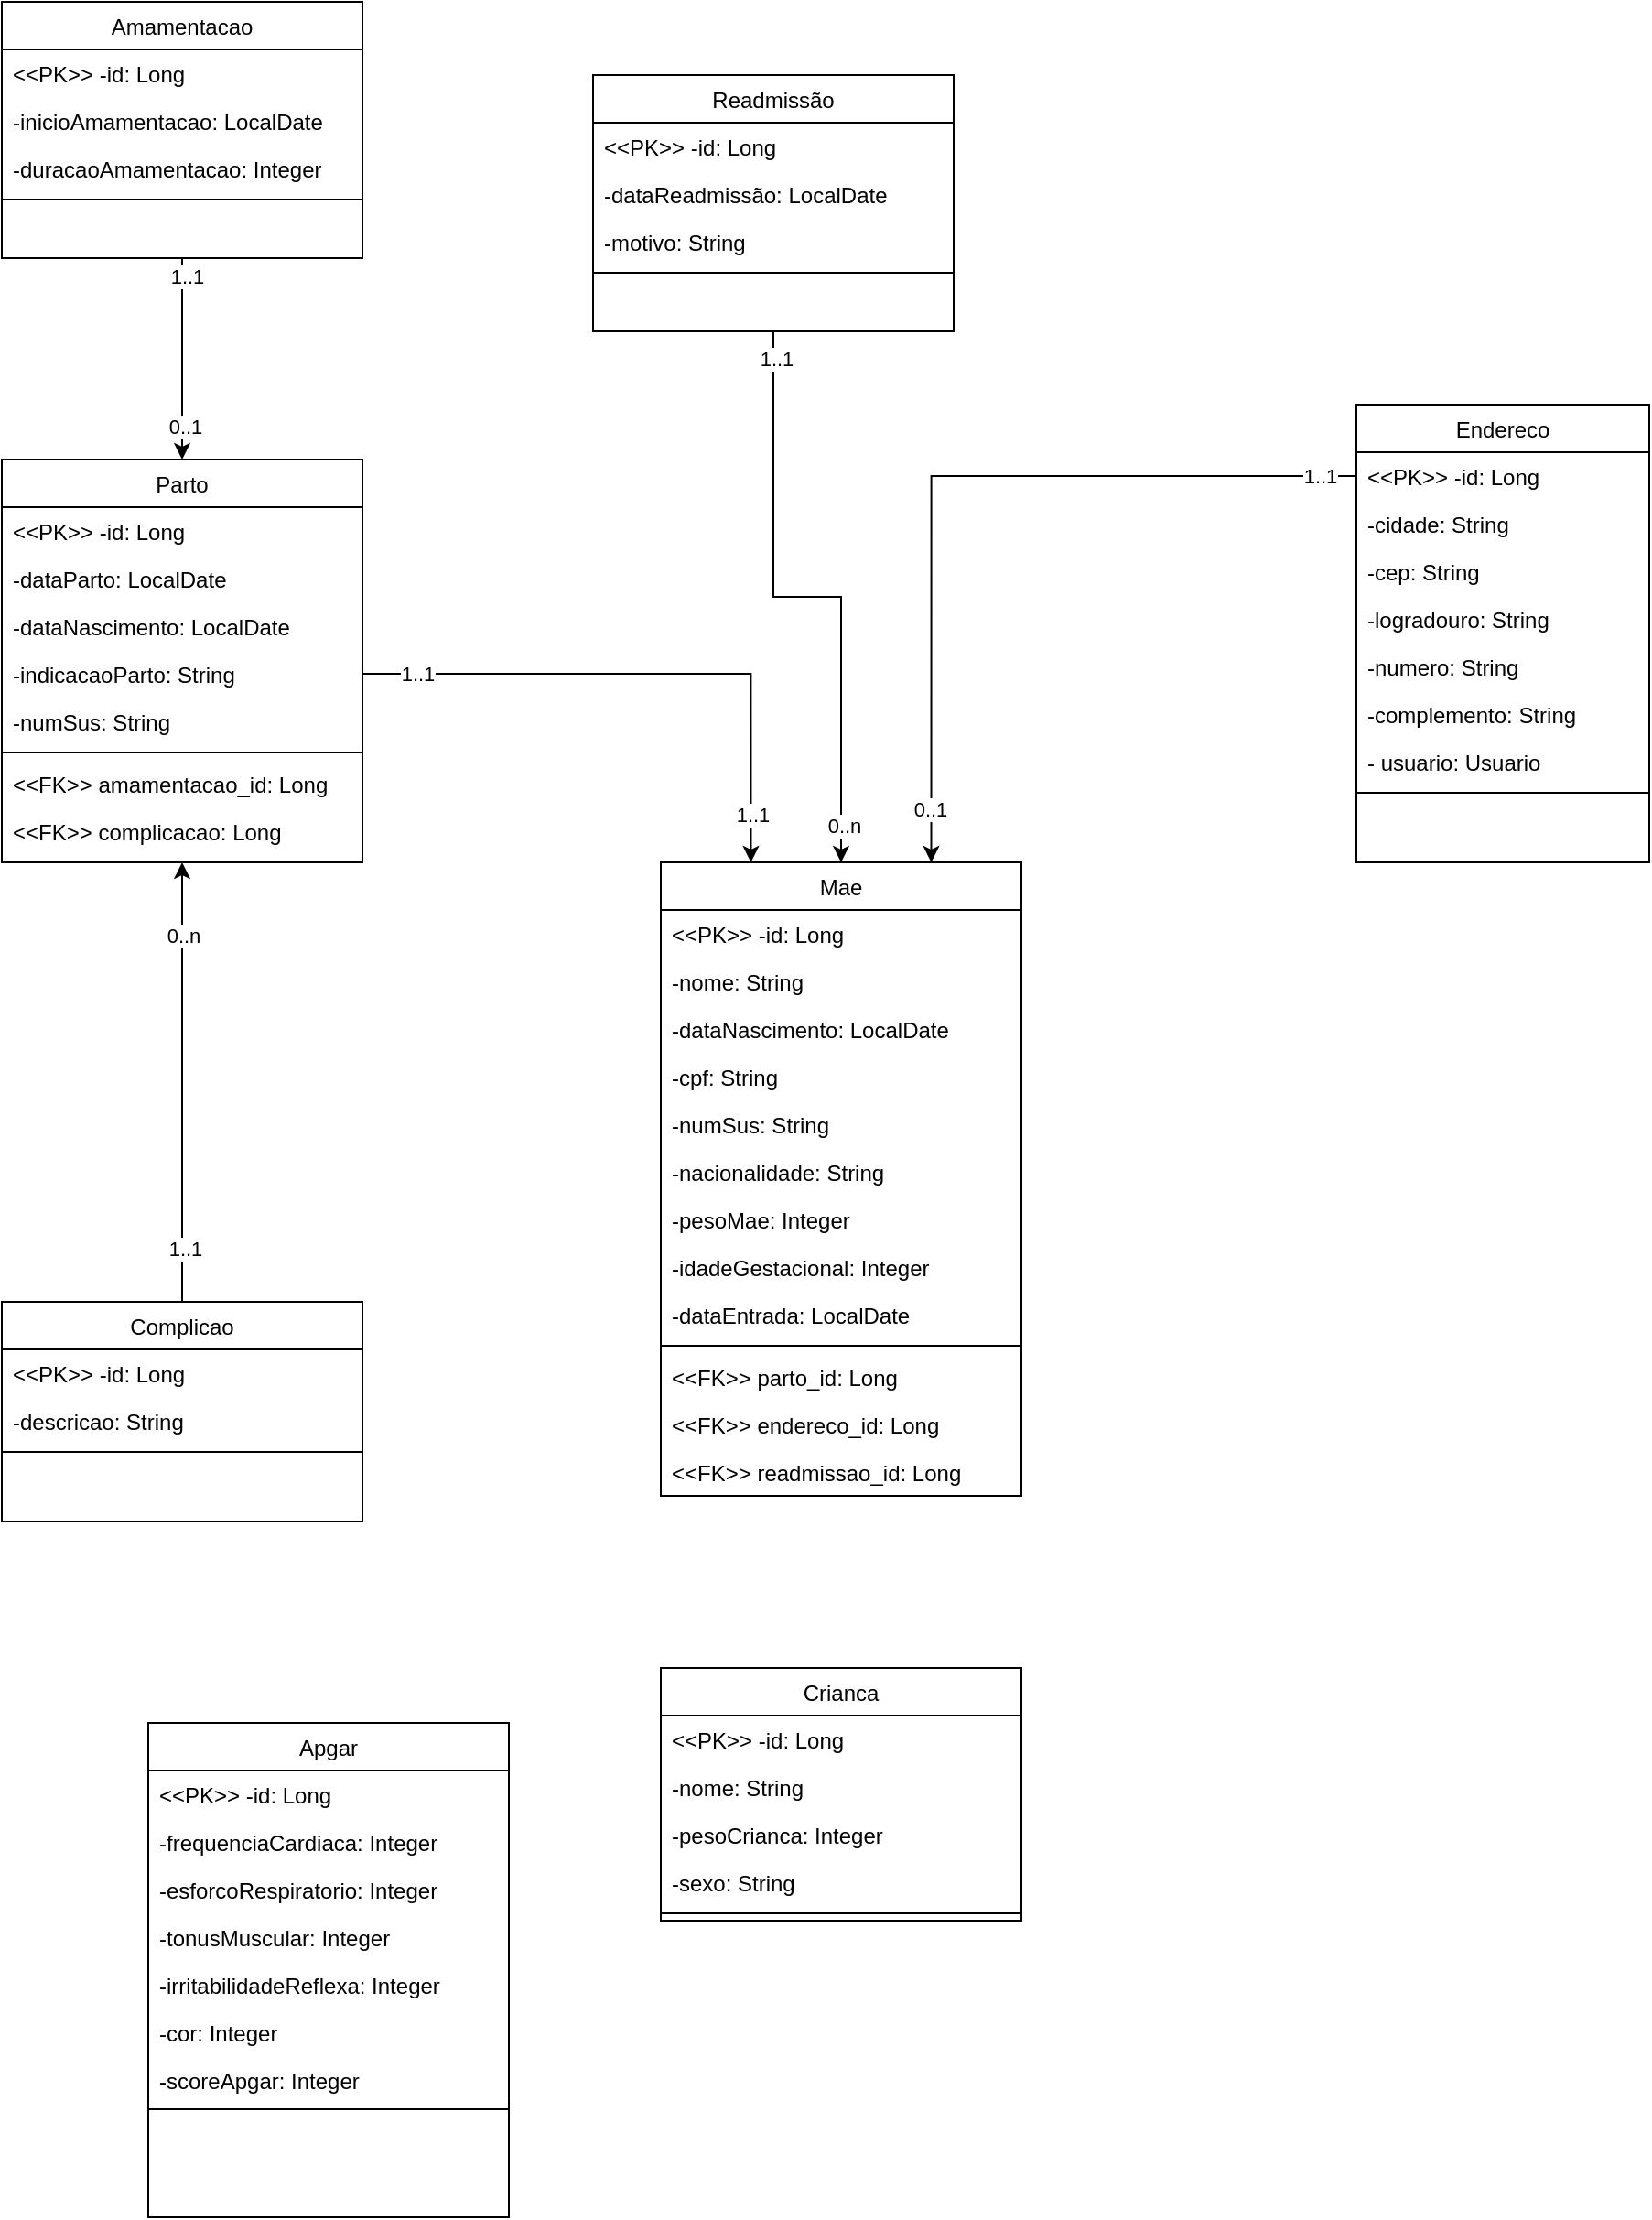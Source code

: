 <mxfile version="24.6.4" type="device">
  <diagram id="C5RBs43oDa-KdzZeNtuy" name="Page-1">
    <mxGraphModel dx="1035" dy="626" grid="1" gridSize="10" guides="1" tooltips="1" connect="1" arrows="1" fold="1" page="1" pageScale="1" pageWidth="827" pageHeight="1169" math="0" shadow="0">
      <root>
        <mxCell id="WIyWlLk6GJQsqaUBKTNV-0" />
        <mxCell id="WIyWlLk6GJQsqaUBKTNV-1" parent="WIyWlLk6GJQsqaUBKTNV-0" />
        <mxCell id="QNVyYZ68Ig6UdcTOOayE-23" value="Mae" style="swimlane;fontStyle=0;align=center;verticalAlign=top;childLayout=stackLayout;horizontal=1;startSize=26;horizontalStack=0;resizeParent=1;resizeLast=0;collapsible=1;marginBottom=0;rounded=0;shadow=0;strokeWidth=1;" parent="WIyWlLk6GJQsqaUBKTNV-1" vertex="1">
          <mxGeometry x="400" y="640" width="197" height="346" as="geometry">
            <mxRectangle x="550" y="140" width="160" height="26" as="alternateBounds" />
          </mxGeometry>
        </mxCell>
        <mxCell id="QNVyYZ68Ig6UdcTOOayE-24" value="&lt;&lt;PK&gt;&gt; -id: Long   " style="text;align=left;verticalAlign=top;spacingLeft=4;spacingRight=4;overflow=hidden;rotatable=0;points=[[0,0.5],[1,0.5]];portConstraint=eastwest;" parent="QNVyYZ68Ig6UdcTOOayE-23" vertex="1">
          <mxGeometry y="26" width="197" height="26" as="geometry" />
        </mxCell>
        <mxCell id="QNVyYZ68Ig6UdcTOOayE-25" value="-nome: String" style="text;align=left;verticalAlign=top;spacingLeft=4;spacingRight=4;overflow=hidden;rotatable=0;points=[[0,0.5],[1,0.5]];portConstraint=eastwest;rounded=0;shadow=0;html=0;" parent="QNVyYZ68Ig6UdcTOOayE-23" vertex="1">
          <mxGeometry y="52" width="197" height="26" as="geometry" />
        </mxCell>
        <mxCell id="QNVyYZ68Ig6UdcTOOayE-26" value="-dataNascimento: LocalDate" style="text;align=left;verticalAlign=top;spacingLeft=4;spacingRight=4;overflow=hidden;rotatable=0;points=[[0,0.5],[1,0.5]];portConstraint=eastwest;rounded=0;shadow=0;html=0;" parent="QNVyYZ68Ig6UdcTOOayE-23" vertex="1">
          <mxGeometry y="78" width="197" height="26" as="geometry" />
        </mxCell>
        <mxCell id="QNVyYZ68Ig6UdcTOOayE-167" value="-cpf: String" style="text;align=left;verticalAlign=top;spacingLeft=4;spacingRight=4;overflow=hidden;rotatable=0;points=[[0,0.5],[1,0.5]];portConstraint=eastwest;rounded=0;shadow=0;html=0;" parent="QNVyYZ68Ig6UdcTOOayE-23" vertex="1">
          <mxGeometry y="104" width="197" height="26" as="geometry" />
        </mxCell>
        <mxCell id="QNVyYZ68Ig6UdcTOOayE-168" value="-numSus: String" style="text;align=left;verticalAlign=top;spacingLeft=4;spacingRight=4;overflow=hidden;rotatable=0;points=[[0,0.5],[1,0.5]];portConstraint=eastwest;rounded=0;shadow=0;html=0;" parent="QNVyYZ68Ig6UdcTOOayE-23" vertex="1">
          <mxGeometry y="130" width="197" height="26" as="geometry" />
        </mxCell>
        <mxCell id="QNVyYZ68Ig6UdcTOOayE-221" value="-nacionalidade: String" style="text;align=left;verticalAlign=top;spacingLeft=4;spacingRight=4;overflow=hidden;rotatable=0;points=[[0,0.5],[1,0.5]];portConstraint=eastwest;rounded=0;shadow=0;html=0;" parent="QNVyYZ68Ig6UdcTOOayE-23" vertex="1">
          <mxGeometry y="156" width="197" height="26" as="geometry" />
        </mxCell>
        <mxCell id="QNVyYZ68Ig6UdcTOOayE-228" value="-pesoMae: Integer" style="text;align=left;verticalAlign=top;spacingLeft=4;spacingRight=4;overflow=hidden;rotatable=0;points=[[0,0.5],[1,0.5]];portConstraint=eastwest;rounded=0;shadow=0;html=0;" parent="QNVyYZ68Ig6UdcTOOayE-23" vertex="1">
          <mxGeometry y="182" width="197" height="26" as="geometry" />
        </mxCell>
        <mxCell id="QNVyYZ68Ig6UdcTOOayE-238" value="-idadeGestacional: Integer" style="text;align=left;verticalAlign=top;spacingLeft=4;spacingRight=4;overflow=hidden;rotatable=0;points=[[0,0.5],[1,0.5]];portConstraint=eastwest;rounded=0;shadow=0;html=0;" parent="QNVyYZ68Ig6UdcTOOayE-23" vertex="1">
          <mxGeometry y="208" width="197" height="26" as="geometry" />
        </mxCell>
        <mxCell id="QNVyYZ68Ig6UdcTOOayE-222" value="-dataEntrada: LocalDate" style="text;align=left;verticalAlign=top;spacingLeft=4;spacingRight=4;overflow=hidden;rotatable=0;points=[[0,0.5],[1,0.5]];portConstraint=eastwest;rounded=0;shadow=0;html=0;" parent="QNVyYZ68Ig6UdcTOOayE-23" vertex="1">
          <mxGeometry y="234" width="197" height="26" as="geometry" />
        </mxCell>
        <mxCell id="QNVyYZ68Ig6UdcTOOayE-34" value="" style="line;strokeWidth=1;fillColor=none;align=left;verticalAlign=middle;spacingTop=-1;spacingLeft=3;spacingRight=3;rotatable=0;labelPosition=right;points=[];portConstraint=eastwest;strokeColor=inherit;" parent="QNVyYZ68Ig6UdcTOOayE-23" vertex="1">
          <mxGeometry y="260" width="197" height="8" as="geometry" />
        </mxCell>
        <mxCell id="QNVyYZ68Ig6UdcTOOayE-183" value="&amp;lt;&amp;lt;FK&amp;gt;&amp;gt; parto_id: Long" style="text;strokeColor=none;fillColor=none;align=left;verticalAlign=top;spacingLeft=4;spacingRight=4;overflow=hidden;rotatable=0;points=[[0,0.5],[1,0.5]];portConstraint=eastwest;whiteSpace=wrap;html=1;" parent="QNVyYZ68Ig6UdcTOOayE-23" vertex="1">
          <mxGeometry y="268" width="197" height="26" as="geometry" />
        </mxCell>
        <mxCell id="QNVyYZ68Ig6UdcTOOayE-35" value="&amp;lt;&amp;lt;FK&amp;gt;&amp;gt; endereco_id: Long" style="text;strokeColor=none;fillColor=none;align=left;verticalAlign=top;spacingLeft=4;spacingRight=4;overflow=hidden;rotatable=0;points=[[0,0.5],[1,0.5]];portConstraint=eastwest;whiteSpace=wrap;html=1;" parent="QNVyYZ68Ig6UdcTOOayE-23" vertex="1">
          <mxGeometry y="294" width="197" height="26" as="geometry" />
        </mxCell>
        <mxCell id="QNVyYZ68Ig6UdcTOOayE-217" value="&amp;lt;&amp;lt;FK&amp;gt;&amp;gt; readmissao_id&lt;span style=&quot;background-color: initial;&quot;&gt;: Long&lt;/span&gt;" style="text;strokeColor=none;fillColor=none;align=left;verticalAlign=top;spacingLeft=4;spacingRight=4;overflow=hidden;rotatable=0;points=[[0,0.5],[1,0.5]];portConstraint=eastwest;whiteSpace=wrap;html=1;" parent="QNVyYZ68Ig6UdcTOOayE-23" vertex="1">
          <mxGeometry y="320" width="197" height="26" as="geometry" />
        </mxCell>
        <mxCell id="QNVyYZ68Ig6UdcTOOayE-137" value="Endereco" style="swimlane;fontStyle=0;align=center;verticalAlign=top;childLayout=stackLayout;horizontal=1;startSize=26;horizontalStack=0;resizeParent=1;resizeLast=0;collapsible=1;marginBottom=0;rounded=0;shadow=0;strokeWidth=1;" parent="WIyWlLk6GJQsqaUBKTNV-1" vertex="1">
          <mxGeometry x="780" y="390" width="160" height="250" as="geometry">
            <mxRectangle x="550" y="140" width="160" height="26" as="alternateBounds" />
          </mxGeometry>
        </mxCell>
        <mxCell id="QNVyYZ68Ig6UdcTOOayE-138" value="&lt;&lt;PK&gt;&gt; -id: Long   " style="text;align=left;verticalAlign=top;spacingLeft=4;spacingRight=4;overflow=hidden;rotatable=0;points=[[0,0.5],[1,0.5]];portConstraint=eastwest;" parent="QNVyYZ68Ig6UdcTOOayE-137" vertex="1">
          <mxGeometry y="26" width="160" height="26" as="geometry" />
        </mxCell>
        <mxCell id="QNVyYZ68Ig6UdcTOOayE-139" value="-cidade: String" style="text;align=left;verticalAlign=top;spacingLeft=4;spacingRight=4;overflow=hidden;rotatable=0;points=[[0,0.5],[1,0.5]];portConstraint=eastwest;rounded=0;shadow=0;html=0;" parent="QNVyYZ68Ig6UdcTOOayE-137" vertex="1">
          <mxGeometry y="52" width="160" height="26" as="geometry" />
        </mxCell>
        <mxCell id="QNVyYZ68Ig6UdcTOOayE-140" value="-cep: String" style="text;align=left;verticalAlign=top;spacingLeft=4;spacingRight=4;overflow=hidden;rotatable=0;points=[[0,0.5],[1,0.5]];portConstraint=eastwest;rounded=0;shadow=0;html=0;" parent="QNVyYZ68Ig6UdcTOOayE-137" vertex="1">
          <mxGeometry y="78" width="160" height="26" as="geometry" />
        </mxCell>
        <mxCell id="QNVyYZ68Ig6UdcTOOayE-141" value="-logradouro: String" style="text;align=left;verticalAlign=top;spacingLeft=4;spacingRight=4;overflow=hidden;rotatable=0;points=[[0,0.5],[1,0.5]];portConstraint=eastwest;rounded=0;shadow=0;html=0;" parent="QNVyYZ68Ig6UdcTOOayE-137" vertex="1">
          <mxGeometry y="104" width="160" height="26" as="geometry" />
        </mxCell>
        <mxCell id="QNVyYZ68Ig6UdcTOOayE-142" value="-numero: String" style="text;align=left;verticalAlign=top;spacingLeft=4;spacingRight=4;overflow=hidden;rotatable=0;points=[[0,0.5],[1,0.5]];portConstraint=eastwest;rounded=0;shadow=0;html=0;" parent="QNVyYZ68Ig6UdcTOOayE-137" vertex="1">
          <mxGeometry y="130" width="160" height="26" as="geometry" />
        </mxCell>
        <mxCell id="QNVyYZ68Ig6UdcTOOayE-143" value="-complemento: String&#xa;" style="text;align=left;verticalAlign=top;spacingLeft=4;spacingRight=4;overflow=hidden;rotatable=0;points=[[0,0.5],[1,0.5]];portConstraint=eastwest;rounded=0;shadow=0;html=0;" parent="QNVyYZ68Ig6UdcTOOayE-137" vertex="1">
          <mxGeometry y="156" width="160" height="26" as="geometry" />
        </mxCell>
        <mxCell id="QNVyYZ68Ig6UdcTOOayE-147" value="- usuario: Usuario" style="text;strokeColor=none;fillColor=none;align=left;verticalAlign=top;spacingLeft=4;spacingRight=4;overflow=hidden;rotatable=0;points=[[0,0.5],[1,0.5]];portConstraint=eastwest;whiteSpace=wrap;html=1;" parent="QNVyYZ68Ig6UdcTOOayE-137" vertex="1">
          <mxGeometry y="182" width="160" height="26" as="geometry" />
        </mxCell>
        <mxCell id="QNVyYZ68Ig6UdcTOOayE-148" value="" style="line;strokeWidth=1;fillColor=none;align=left;verticalAlign=middle;spacingTop=-1;spacingLeft=3;spacingRight=3;rotatable=0;labelPosition=right;points=[];portConstraint=eastwest;strokeColor=inherit;" parent="QNVyYZ68Ig6UdcTOOayE-137" vertex="1">
          <mxGeometry y="208" width="160" height="8" as="geometry" />
        </mxCell>
        <mxCell id="QNVyYZ68Ig6UdcTOOayE-144" style="edgeStyle=orthogonalEdgeStyle;rounded=0;orthogonalLoop=1;jettySize=auto;html=1;exitX=0;exitY=0.5;exitDx=0;exitDy=0;entryX=0.75;entryY=0;entryDx=0;entryDy=0;" parent="WIyWlLk6GJQsqaUBKTNV-1" source="QNVyYZ68Ig6UdcTOOayE-138" target="QNVyYZ68Ig6UdcTOOayE-23" edge="1">
          <mxGeometry relative="1" as="geometry">
            <mxPoint x="610" y="646.5" as="targetPoint" />
            <mxPoint x="663" y="391.5" as="sourcePoint" />
          </mxGeometry>
        </mxCell>
        <mxCell id="QNVyYZ68Ig6UdcTOOayE-145" value="1..1" style="edgeLabel;html=1;align=center;verticalAlign=middle;resizable=0;points=[];" parent="QNVyYZ68Ig6UdcTOOayE-144" vertex="1" connectable="0">
          <mxGeometry x="-0.91" relative="1" as="geometry">
            <mxPoint as="offset" />
          </mxGeometry>
        </mxCell>
        <mxCell id="QNVyYZ68Ig6UdcTOOayE-146" value="0..1" style="edgeLabel;html=1;align=center;verticalAlign=middle;resizable=0;points=[];" parent="QNVyYZ68Ig6UdcTOOayE-144" vertex="1" connectable="0">
          <mxGeometry x="0.868" y="-1" relative="1" as="geometry">
            <mxPoint as="offset" />
          </mxGeometry>
        </mxCell>
        <mxCell id="QNVyYZ68Ig6UdcTOOayE-169" value="Parto" style="swimlane;fontStyle=0;align=center;verticalAlign=top;childLayout=stackLayout;horizontal=1;startSize=26;horizontalStack=0;resizeParent=1;resizeLast=0;collapsible=1;marginBottom=0;rounded=0;shadow=0;strokeWidth=1;" parent="WIyWlLk6GJQsqaUBKTNV-1" vertex="1">
          <mxGeometry x="40" y="420" width="197" height="220" as="geometry">
            <mxRectangle x="550" y="140" width="160" height="26" as="alternateBounds" />
          </mxGeometry>
        </mxCell>
        <mxCell id="QNVyYZ68Ig6UdcTOOayE-170" value="&lt;&lt;PK&gt;&gt; -id: Long   " style="text;align=left;verticalAlign=top;spacingLeft=4;spacingRight=4;overflow=hidden;rotatable=0;points=[[0,0.5],[1,0.5]];portConstraint=eastwest;" parent="QNVyYZ68Ig6UdcTOOayE-169" vertex="1">
          <mxGeometry y="26" width="197" height="26" as="geometry" />
        </mxCell>
        <mxCell id="QNVyYZ68Ig6UdcTOOayE-171" value="-dataParto: LocalDate" style="text;align=left;verticalAlign=top;spacingLeft=4;spacingRight=4;overflow=hidden;rotatable=0;points=[[0,0.5],[1,0.5]];portConstraint=eastwest;rounded=0;shadow=0;html=0;" parent="QNVyYZ68Ig6UdcTOOayE-169" vertex="1">
          <mxGeometry y="52" width="197" height="26" as="geometry" />
        </mxCell>
        <mxCell id="QNVyYZ68Ig6UdcTOOayE-172" value="-dataNascimento: LocalDate" style="text;align=left;verticalAlign=top;spacingLeft=4;spacingRight=4;overflow=hidden;rotatable=0;points=[[0,0.5],[1,0.5]];portConstraint=eastwest;rounded=0;shadow=0;html=0;" parent="QNVyYZ68Ig6UdcTOOayE-169" vertex="1">
          <mxGeometry y="78" width="197" height="26" as="geometry" />
        </mxCell>
        <mxCell id="QNVyYZ68Ig6UdcTOOayE-176" value="-indicacaoParto: String" style="text;align=left;verticalAlign=top;spacingLeft=4;spacingRight=4;overflow=hidden;rotatable=0;points=[[0,0.5],[1,0.5]];portConstraint=eastwest;rounded=0;shadow=0;html=0;" parent="QNVyYZ68Ig6UdcTOOayE-169" vertex="1">
          <mxGeometry y="104" width="197" height="26" as="geometry" />
        </mxCell>
        <mxCell id="QNVyYZ68Ig6UdcTOOayE-177" value="-numSus: String" style="text;align=left;verticalAlign=top;spacingLeft=4;spacingRight=4;overflow=hidden;rotatable=0;points=[[0,0.5],[1,0.5]];portConstraint=eastwest;rounded=0;shadow=0;html=0;" parent="QNVyYZ68Ig6UdcTOOayE-169" vertex="1">
          <mxGeometry y="130" width="197" height="26" as="geometry" />
        </mxCell>
        <mxCell id="QNVyYZ68Ig6UdcTOOayE-178" value="" style="line;strokeWidth=1;fillColor=none;align=left;verticalAlign=middle;spacingTop=-1;spacingLeft=3;spacingRight=3;rotatable=0;labelPosition=right;points=[];portConstraint=eastwest;strokeColor=inherit;" parent="QNVyYZ68Ig6UdcTOOayE-169" vertex="1">
          <mxGeometry y="156" width="197" height="8" as="geometry" />
        </mxCell>
        <mxCell id="QNVyYZ68Ig6UdcTOOayE-207" value="&amp;lt;&amp;lt;FK&amp;gt;&amp;gt; amamentacao_id&lt;span style=&quot;background-color: initial;&quot;&gt;: Long&lt;/span&gt;" style="text;strokeColor=none;fillColor=none;align=left;verticalAlign=top;spacingLeft=4;spacingRight=4;overflow=hidden;rotatable=0;points=[[0,0.5],[1,0.5]];portConstraint=eastwest;whiteSpace=wrap;html=1;" parent="QNVyYZ68Ig6UdcTOOayE-169" vertex="1">
          <mxGeometry y="164" width="197" height="26" as="geometry" />
        </mxCell>
        <mxCell id="QNVyYZ68Ig6UdcTOOayE-191" value="&amp;lt;&amp;lt;FK&amp;gt;&amp;gt; complicacao&lt;span style=&quot;background-color: initial;&quot;&gt;: Long&lt;/span&gt;" style="text;strokeColor=none;fillColor=none;align=left;verticalAlign=top;spacingLeft=4;spacingRight=4;overflow=hidden;rotatable=0;points=[[0,0.5],[1,0.5]];portConstraint=eastwest;whiteSpace=wrap;html=1;" parent="QNVyYZ68Ig6UdcTOOayE-169" vertex="1">
          <mxGeometry y="190" width="197" height="26" as="geometry" />
        </mxCell>
        <mxCell id="QNVyYZ68Ig6UdcTOOayE-180" style="edgeStyle=orthogonalEdgeStyle;rounded=0;orthogonalLoop=1;jettySize=auto;html=1;entryX=0.25;entryY=0;entryDx=0;entryDy=0;" parent="WIyWlLk6GJQsqaUBKTNV-1" source="QNVyYZ68Ig6UdcTOOayE-176" target="QNVyYZ68Ig6UdcTOOayE-23" edge="1">
          <mxGeometry relative="1" as="geometry" />
        </mxCell>
        <mxCell id="QNVyYZ68Ig6UdcTOOayE-181" value="1..1" style="edgeLabel;html=1;align=center;verticalAlign=middle;resizable=0;points=[];" parent="QNVyYZ68Ig6UdcTOOayE-180" vertex="1" connectable="0">
          <mxGeometry x="-0.81" y="-3" relative="1" as="geometry">
            <mxPoint y="-3" as="offset" />
          </mxGeometry>
        </mxCell>
        <mxCell id="QNVyYZ68Ig6UdcTOOayE-182" value="1..1" style="edgeLabel;html=1;align=center;verticalAlign=middle;resizable=0;points=[];" parent="QNVyYZ68Ig6UdcTOOayE-180" vertex="1" connectable="0">
          <mxGeometry x="0.835" y="4" relative="1" as="geometry">
            <mxPoint x="-3" as="offset" />
          </mxGeometry>
        </mxCell>
        <mxCell id="QNVyYZ68Ig6UdcTOOayE-184" value="Complicao" style="swimlane;fontStyle=0;align=center;verticalAlign=top;childLayout=stackLayout;horizontal=1;startSize=26;horizontalStack=0;resizeParent=1;resizeLast=0;collapsible=1;marginBottom=0;rounded=0;shadow=0;strokeWidth=1;" parent="WIyWlLk6GJQsqaUBKTNV-1" vertex="1">
          <mxGeometry x="40" y="880" width="197" height="120" as="geometry">
            <mxRectangle x="550" y="140" width="160" height="26" as="alternateBounds" />
          </mxGeometry>
        </mxCell>
        <mxCell id="QNVyYZ68Ig6UdcTOOayE-185" value="&lt;&lt;PK&gt;&gt; -id: Long   " style="text;align=left;verticalAlign=top;spacingLeft=4;spacingRight=4;overflow=hidden;rotatable=0;points=[[0,0.5],[1,0.5]];portConstraint=eastwest;" parent="QNVyYZ68Ig6UdcTOOayE-184" vertex="1">
          <mxGeometry y="26" width="197" height="26" as="geometry" />
        </mxCell>
        <mxCell id="QNVyYZ68Ig6UdcTOOayE-188" value="-descricao: String" style="text;align=left;verticalAlign=top;spacingLeft=4;spacingRight=4;overflow=hidden;rotatable=0;points=[[0,0.5],[1,0.5]];portConstraint=eastwest;rounded=0;shadow=0;html=0;" parent="QNVyYZ68Ig6UdcTOOayE-184" vertex="1">
          <mxGeometry y="52" width="197" height="26" as="geometry" />
        </mxCell>
        <mxCell id="QNVyYZ68Ig6UdcTOOayE-190" value="" style="line;strokeWidth=1;fillColor=none;align=left;verticalAlign=middle;spacingTop=-1;spacingLeft=3;spacingRight=3;rotatable=0;labelPosition=right;points=[];portConstraint=eastwest;strokeColor=inherit;" parent="QNVyYZ68Ig6UdcTOOayE-184" vertex="1">
          <mxGeometry y="78" width="197" height="8" as="geometry" />
        </mxCell>
        <mxCell id="QNVyYZ68Ig6UdcTOOayE-196" value="" style="edgeStyle=orthogonalEdgeStyle;rounded=0;orthogonalLoop=1;jettySize=auto;html=1;entryX=0.5;entryY=0;entryDx=0;entryDy=0;endArrow=none;endFill=0;strokeColor=default;startArrow=classic;startFill=1;" parent="WIyWlLk6GJQsqaUBKTNV-1" source="QNVyYZ68Ig6UdcTOOayE-169" target="QNVyYZ68Ig6UdcTOOayE-184" edge="1">
          <mxGeometry relative="1" as="geometry">
            <mxPoint x="139" y="610" as="sourcePoint" />
            <mxPoint x="138.5" y="720.0" as="targetPoint" />
          </mxGeometry>
        </mxCell>
        <mxCell id="QNVyYZ68Ig6UdcTOOayE-197" value="0..n" style="edgeLabel;html=1;align=center;verticalAlign=middle;resizable=0;points=[];" parent="QNVyYZ68Ig6UdcTOOayE-196" vertex="1" connectable="0">
          <mxGeometry x="-0.667" y="3" relative="1" as="geometry">
            <mxPoint x="-3" as="offset" />
          </mxGeometry>
        </mxCell>
        <mxCell id="QNVyYZ68Ig6UdcTOOayE-202" value="1..1" style="edgeLabel;html=1;align=center;verticalAlign=middle;resizable=0;points=[];" parent="QNVyYZ68Ig6UdcTOOayE-196" vertex="1" connectable="0">
          <mxGeometry x="0.908" y="1" relative="1" as="geometry">
            <mxPoint y="-18" as="offset" />
          </mxGeometry>
        </mxCell>
        <mxCell id="QNVyYZ68Ig6UdcTOOayE-209" style="edgeStyle=orthogonalEdgeStyle;rounded=0;orthogonalLoop=1;jettySize=auto;html=1;entryX=0.5;entryY=0;entryDx=0;entryDy=0;" parent="WIyWlLk6GJQsqaUBKTNV-1" source="QNVyYZ68Ig6UdcTOOayE-203" target="QNVyYZ68Ig6UdcTOOayE-169" edge="1">
          <mxGeometry relative="1" as="geometry" />
        </mxCell>
        <mxCell id="QNVyYZ68Ig6UdcTOOayE-210" value="1..1" style="edgeLabel;html=1;align=center;verticalAlign=middle;resizable=0;points=[];" parent="QNVyYZ68Ig6UdcTOOayE-209" vertex="1" connectable="0">
          <mxGeometry x="-0.818" y="2" relative="1" as="geometry">
            <mxPoint as="offset" />
          </mxGeometry>
        </mxCell>
        <mxCell id="QNVyYZ68Ig6UdcTOOayE-211" value="0..1" style="edgeLabel;html=1;align=center;verticalAlign=middle;resizable=0;points=[];" parent="QNVyYZ68Ig6UdcTOOayE-209" vertex="1" connectable="0">
          <mxGeometry x="0.667" y="1" relative="1" as="geometry">
            <mxPoint as="offset" />
          </mxGeometry>
        </mxCell>
        <mxCell id="QNVyYZ68Ig6UdcTOOayE-203" value="Amamentacao" style="swimlane;fontStyle=0;align=center;verticalAlign=top;childLayout=stackLayout;horizontal=1;startSize=26;horizontalStack=0;resizeParent=1;resizeLast=0;collapsible=1;marginBottom=0;rounded=0;shadow=0;strokeWidth=1;" parent="WIyWlLk6GJQsqaUBKTNV-1" vertex="1">
          <mxGeometry x="40" y="170" width="197" height="140" as="geometry">
            <mxRectangle x="550" y="140" width="160" height="26" as="alternateBounds" />
          </mxGeometry>
        </mxCell>
        <mxCell id="QNVyYZ68Ig6UdcTOOayE-204" value="&lt;&lt;PK&gt;&gt; -id: Long   " style="text;align=left;verticalAlign=top;spacingLeft=4;spacingRight=4;overflow=hidden;rotatable=0;points=[[0,0.5],[1,0.5]];portConstraint=eastwest;" parent="QNVyYZ68Ig6UdcTOOayE-203" vertex="1">
          <mxGeometry y="26" width="197" height="26" as="geometry" />
        </mxCell>
        <mxCell id="QNVyYZ68Ig6UdcTOOayE-205" value="-inicioAmamentacao: LocalDate" style="text;align=left;verticalAlign=top;spacingLeft=4;spacingRight=4;overflow=hidden;rotatable=0;points=[[0,0.5],[1,0.5]];portConstraint=eastwest;rounded=0;shadow=0;html=0;" parent="QNVyYZ68Ig6UdcTOOayE-203" vertex="1">
          <mxGeometry y="52" width="197" height="26" as="geometry" />
        </mxCell>
        <mxCell id="QNVyYZ68Ig6UdcTOOayE-208" value="-duracaoAmamentacao: Integer" style="text;align=left;verticalAlign=top;spacingLeft=4;spacingRight=4;overflow=hidden;rotatable=0;points=[[0,0.5],[1,0.5]];portConstraint=eastwest;rounded=0;shadow=0;html=0;" parent="QNVyYZ68Ig6UdcTOOayE-203" vertex="1">
          <mxGeometry y="78" width="197" height="26" as="geometry" />
        </mxCell>
        <mxCell id="QNVyYZ68Ig6UdcTOOayE-206" value="" style="line;strokeWidth=1;fillColor=none;align=left;verticalAlign=middle;spacingTop=-1;spacingLeft=3;spacingRight=3;rotatable=0;labelPosition=right;points=[];portConstraint=eastwest;strokeColor=inherit;" parent="QNVyYZ68Ig6UdcTOOayE-203" vertex="1">
          <mxGeometry y="104" width="197" height="8" as="geometry" />
        </mxCell>
        <mxCell id="QNVyYZ68Ig6UdcTOOayE-218" style="edgeStyle=orthogonalEdgeStyle;rounded=0;orthogonalLoop=1;jettySize=auto;html=1;entryX=0.5;entryY=0;entryDx=0;entryDy=0;" parent="WIyWlLk6GJQsqaUBKTNV-1" source="QNVyYZ68Ig6UdcTOOayE-212" target="QNVyYZ68Ig6UdcTOOayE-23" edge="1">
          <mxGeometry relative="1" as="geometry" />
        </mxCell>
        <mxCell id="QNVyYZ68Ig6UdcTOOayE-219" value="1..1" style="edgeLabel;html=1;align=center;verticalAlign=middle;resizable=0;points=[];" parent="QNVyYZ68Ig6UdcTOOayE-218" vertex="1" connectable="0">
          <mxGeometry x="-0.908" y="1" relative="1" as="geometry">
            <mxPoint as="offset" />
          </mxGeometry>
        </mxCell>
        <mxCell id="QNVyYZ68Ig6UdcTOOayE-220" value="0..n" style="edgeLabel;html=1;align=center;verticalAlign=middle;resizable=0;points=[];" parent="QNVyYZ68Ig6UdcTOOayE-218" vertex="1" connectable="0">
          <mxGeometry x="0.879" y="1" relative="1" as="geometry">
            <mxPoint as="offset" />
          </mxGeometry>
        </mxCell>
        <mxCell id="QNVyYZ68Ig6UdcTOOayE-212" value="Readmissão" style="swimlane;fontStyle=0;align=center;verticalAlign=top;childLayout=stackLayout;horizontal=1;startSize=26;horizontalStack=0;resizeParent=1;resizeLast=0;collapsible=1;marginBottom=0;rounded=0;shadow=0;strokeWidth=1;" parent="WIyWlLk6GJQsqaUBKTNV-1" vertex="1">
          <mxGeometry x="363" y="210" width="197" height="140" as="geometry">
            <mxRectangle x="550" y="140" width="160" height="26" as="alternateBounds" />
          </mxGeometry>
        </mxCell>
        <mxCell id="QNVyYZ68Ig6UdcTOOayE-213" value="&lt;&lt;PK&gt;&gt; -id: Long   " style="text;align=left;verticalAlign=top;spacingLeft=4;spacingRight=4;overflow=hidden;rotatable=0;points=[[0,0.5],[1,0.5]];portConstraint=eastwest;" parent="QNVyYZ68Ig6UdcTOOayE-212" vertex="1">
          <mxGeometry y="26" width="197" height="26" as="geometry" />
        </mxCell>
        <mxCell id="QNVyYZ68Ig6UdcTOOayE-214" value="-dataReadmissão: LocalDate" style="text;align=left;verticalAlign=top;spacingLeft=4;spacingRight=4;overflow=hidden;rotatable=0;points=[[0,0.5],[1,0.5]];portConstraint=eastwest;rounded=0;shadow=0;html=0;" parent="QNVyYZ68Ig6UdcTOOayE-212" vertex="1">
          <mxGeometry y="52" width="197" height="26" as="geometry" />
        </mxCell>
        <mxCell id="QNVyYZ68Ig6UdcTOOayE-215" value="-motivo: String" style="text;align=left;verticalAlign=top;spacingLeft=4;spacingRight=4;overflow=hidden;rotatable=0;points=[[0,0.5],[1,0.5]];portConstraint=eastwest;rounded=0;shadow=0;html=0;" parent="QNVyYZ68Ig6UdcTOOayE-212" vertex="1">
          <mxGeometry y="78" width="197" height="26" as="geometry" />
        </mxCell>
        <mxCell id="QNVyYZ68Ig6UdcTOOayE-216" value="" style="line;strokeWidth=1;fillColor=none;align=left;verticalAlign=middle;spacingTop=-1;spacingLeft=3;spacingRight=3;rotatable=0;labelPosition=right;points=[];portConstraint=eastwest;strokeColor=inherit;" parent="QNVyYZ68Ig6UdcTOOayE-212" vertex="1">
          <mxGeometry y="104" width="197" height="8" as="geometry" />
        </mxCell>
        <mxCell id="QNVyYZ68Ig6UdcTOOayE-223" value="Crianca" style="swimlane;fontStyle=0;align=center;verticalAlign=top;childLayout=stackLayout;horizontal=1;startSize=26;horizontalStack=0;resizeParent=1;resizeLast=0;collapsible=1;marginBottom=0;rounded=0;shadow=0;strokeWidth=1;" parent="WIyWlLk6GJQsqaUBKTNV-1" vertex="1">
          <mxGeometry x="400" y="1080" width="197" height="138" as="geometry">
            <mxRectangle x="550" y="140" width="160" height="26" as="alternateBounds" />
          </mxGeometry>
        </mxCell>
        <mxCell id="QNVyYZ68Ig6UdcTOOayE-224" value="&lt;&lt;PK&gt;&gt; -id: Long   " style="text;align=left;verticalAlign=top;spacingLeft=4;spacingRight=4;overflow=hidden;rotatable=0;points=[[0,0.5],[1,0.5]];portConstraint=eastwest;" parent="QNVyYZ68Ig6UdcTOOayE-223" vertex="1">
          <mxGeometry y="26" width="197" height="26" as="geometry" />
        </mxCell>
        <mxCell id="QNVyYZ68Ig6UdcTOOayE-225" value="-nome: String" style="text;align=left;verticalAlign=top;spacingLeft=4;spacingRight=4;overflow=hidden;rotatable=0;points=[[0,0.5],[1,0.5]];portConstraint=eastwest;rounded=0;shadow=0;html=0;" parent="QNVyYZ68Ig6UdcTOOayE-223" vertex="1">
          <mxGeometry y="52" width="197" height="26" as="geometry" />
        </mxCell>
        <mxCell id="QNVyYZ68Ig6UdcTOOayE-227" value="-pesoCrianca: Integer" style="text;align=left;verticalAlign=top;spacingLeft=4;spacingRight=4;overflow=hidden;rotatable=0;points=[[0,0.5],[1,0.5]];portConstraint=eastwest;rounded=0;shadow=0;html=0;" parent="QNVyYZ68Ig6UdcTOOayE-223" vertex="1">
          <mxGeometry y="78" width="197" height="26" as="geometry" />
        </mxCell>
        <mxCell id="QNVyYZ68Ig6UdcTOOayE-239" value="-sexo: String" style="text;align=left;verticalAlign=top;spacingLeft=4;spacingRight=4;overflow=hidden;rotatable=0;points=[[0,0.5],[1,0.5]];portConstraint=eastwest;rounded=0;shadow=0;html=0;" parent="QNVyYZ68Ig6UdcTOOayE-223" vertex="1">
          <mxGeometry y="104" width="197" height="26" as="geometry" />
        </mxCell>
        <mxCell id="QNVyYZ68Ig6UdcTOOayE-226" value="" style="line;strokeWidth=1;fillColor=none;align=left;verticalAlign=middle;spacingTop=-1;spacingLeft=3;spacingRight=3;rotatable=0;labelPosition=right;points=[];portConstraint=eastwest;strokeColor=inherit;" parent="QNVyYZ68Ig6UdcTOOayE-223" vertex="1">
          <mxGeometry y="130" width="197" height="8" as="geometry" />
        </mxCell>
        <mxCell id="QNVyYZ68Ig6UdcTOOayE-229" value="Apgar" style="swimlane;fontStyle=0;align=center;verticalAlign=top;childLayout=stackLayout;horizontal=1;startSize=26;horizontalStack=0;resizeParent=1;resizeLast=0;collapsible=1;marginBottom=0;rounded=0;shadow=0;strokeWidth=1;" parent="WIyWlLk6GJQsqaUBKTNV-1" vertex="1">
          <mxGeometry x="120" y="1110" width="197" height="270" as="geometry">
            <mxRectangle x="550" y="140" width="160" height="26" as="alternateBounds" />
          </mxGeometry>
        </mxCell>
        <mxCell id="QNVyYZ68Ig6UdcTOOayE-230" value="&lt;&lt;PK&gt;&gt; -id: Long   " style="text;align=left;verticalAlign=top;spacingLeft=4;spacingRight=4;overflow=hidden;rotatable=0;points=[[0,0.5],[1,0.5]];portConstraint=eastwest;" parent="QNVyYZ68Ig6UdcTOOayE-229" vertex="1">
          <mxGeometry y="26" width="197" height="26" as="geometry" />
        </mxCell>
        <mxCell id="QNVyYZ68Ig6UdcTOOayE-231" value="-frequenciaCardiaca: Integer" style="text;align=left;verticalAlign=top;spacingLeft=4;spacingRight=4;overflow=hidden;rotatable=0;points=[[0,0.5],[1,0.5]];portConstraint=eastwest;rounded=0;shadow=0;html=0;" parent="QNVyYZ68Ig6UdcTOOayE-229" vertex="1">
          <mxGeometry y="52" width="197" height="26" as="geometry" />
        </mxCell>
        <mxCell id="QNVyYZ68Ig6UdcTOOayE-232" value="-esforcoRespiratorio: Integer" style="text;align=left;verticalAlign=top;spacingLeft=4;spacingRight=4;overflow=hidden;rotatable=0;points=[[0,0.5],[1,0.5]];portConstraint=eastwest;rounded=0;shadow=0;html=0;" parent="QNVyYZ68Ig6UdcTOOayE-229" vertex="1">
          <mxGeometry y="78" width="197" height="26" as="geometry" />
        </mxCell>
        <mxCell id="QNVyYZ68Ig6UdcTOOayE-234" value="-tonusMuscular: Integer" style="text;align=left;verticalAlign=top;spacingLeft=4;spacingRight=4;overflow=hidden;rotatable=0;points=[[0,0.5],[1,0.5]];portConstraint=eastwest;rounded=0;shadow=0;html=0;" parent="QNVyYZ68Ig6UdcTOOayE-229" vertex="1">
          <mxGeometry y="104" width="197" height="26" as="geometry" />
        </mxCell>
        <mxCell id="QNVyYZ68Ig6UdcTOOayE-235" value="-irritabilidadeReflexa: Integer" style="text;align=left;verticalAlign=top;spacingLeft=4;spacingRight=4;overflow=hidden;rotatable=0;points=[[0,0.5],[1,0.5]];portConstraint=eastwest;rounded=0;shadow=0;html=0;" parent="QNVyYZ68Ig6UdcTOOayE-229" vertex="1">
          <mxGeometry y="130" width="197" height="26" as="geometry" />
        </mxCell>
        <mxCell id="QNVyYZ68Ig6UdcTOOayE-236" value="-cor: Integer" style="text;align=left;verticalAlign=top;spacingLeft=4;spacingRight=4;overflow=hidden;rotatable=0;points=[[0,0.5],[1,0.5]];portConstraint=eastwest;rounded=0;shadow=0;html=0;" parent="QNVyYZ68Ig6UdcTOOayE-229" vertex="1">
          <mxGeometry y="156" width="197" height="26" as="geometry" />
        </mxCell>
        <mxCell id="QNVyYZ68Ig6UdcTOOayE-237" value="-scoreApgar: Integer" style="text;align=left;verticalAlign=top;spacingLeft=4;spacingRight=4;overflow=hidden;rotatable=0;points=[[0,0.5],[1,0.5]];portConstraint=eastwest;rounded=0;shadow=0;html=0;" parent="QNVyYZ68Ig6UdcTOOayE-229" vertex="1">
          <mxGeometry y="182" width="197" height="26" as="geometry" />
        </mxCell>
        <mxCell id="QNVyYZ68Ig6UdcTOOayE-233" value="" style="line;strokeWidth=1;fillColor=none;align=left;verticalAlign=middle;spacingTop=-1;spacingLeft=3;spacingRight=3;rotatable=0;labelPosition=right;points=[];portConstraint=eastwest;strokeColor=inherit;" parent="QNVyYZ68Ig6UdcTOOayE-229" vertex="1">
          <mxGeometry y="208" width="197" height="6" as="geometry" />
        </mxCell>
      </root>
    </mxGraphModel>
  </diagram>
</mxfile>
